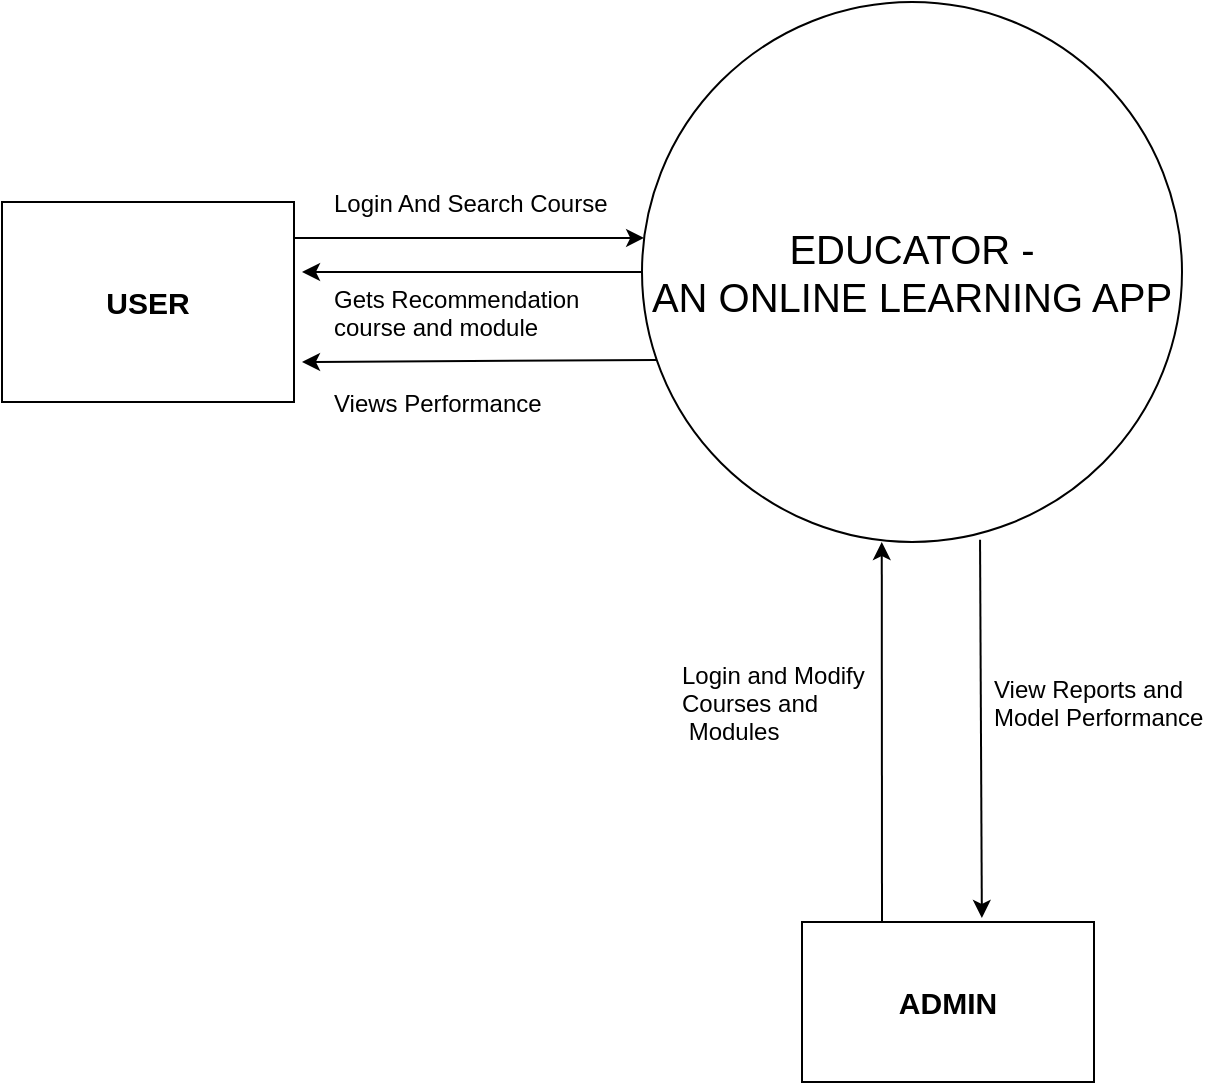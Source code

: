<mxfile version="16.6.4" type="device"><diagram id="InmQZksEpwci2z6U8IEH" name="Page-1"><mxGraphModel dx="2249" dy="739" grid="1" gridSize="10" guides="1" tooltips="1" connect="1" arrows="1" fold="1" page="1" pageScale="1" pageWidth="827" pageHeight="1169" math="0" shadow="0"><root><mxCell id="0"/><mxCell id="1" parent="0"/><mxCell id="37aj3tq4VznlIKo-cBmr-1" value="&lt;font style=&quot;font-size: 20px&quot;&gt;EDUCATOR - &lt;br&gt;AN ONLINE LEARNING APP&lt;/font&gt;" style="ellipse;whiteSpace=wrap;html=1;aspect=fixed;" vertex="1" parent="1"><mxGeometry x="290" y="160" width="270" height="270" as="geometry"/></mxCell><mxCell id="37aj3tq4VznlIKo-cBmr-3" value="&lt;b&gt;&lt;font style=&quot;font-size: 15px&quot;&gt;ADMIN&lt;/font&gt;&lt;/b&gt;" style="rounded=0;whiteSpace=wrap;html=1;" vertex="1" parent="1"><mxGeometry x="370" y="620" width="146" height="80" as="geometry"/></mxCell><mxCell id="37aj3tq4VznlIKo-cBmr-4" value="&lt;b&gt;&lt;font style=&quot;font-size: 15px&quot;&gt;USER&lt;/font&gt;&lt;/b&gt;" style="rounded=0;whiteSpace=wrap;html=1;" vertex="1" parent="1"><mxGeometry x="-30" y="260" width="146" height="100" as="geometry"/></mxCell><mxCell id="37aj3tq4VznlIKo-cBmr-6" value="Login And Search Course" style="text;strokeColor=none;fillColor=none;align=left;verticalAlign=middle;spacingLeft=4;spacingRight=4;overflow=hidden;points=[[0,0.5],[1,0.5]];portConstraint=eastwest;rotatable=0;fontSize=12;" vertex="1" parent="1"><mxGeometry x="130" y="250" width="150" height="20" as="geometry"/></mxCell><mxCell id="37aj3tq4VznlIKo-cBmr-7" value="" style="endArrow=classic;html=1;rounded=0;fontSize=12;exitX=0;exitY=0.5;exitDx=0;exitDy=0;" edge="1" parent="1" source="37aj3tq4VznlIKo-cBmr-1"><mxGeometry width="50" height="50" relative="1" as="geometry"><mxPoint x="390" y="380" as="sourcePoint"/><mxPoint x="120" y="295" as="targetPoint"/></mxGeometry></mxCell><mxCell id="37aj3tq4VznlIKo-cBmr-8" value="Gets Recommendation &#10;course and module" style="text;strokeColor=none;fillColor=none;align=left;verticalAlign=middle;spacingLeft=4;spacingRight=4;overflow=hidden;points=[[0,0.5],[1,0.5]];portConstraint=eastwest;rotatable=0;fontSize=12;" vertex="1" parent="1"><mxGeometry x="130" y="300" width="150" height="30" as="geometry"/></mxCell><mxCell id="37aj3tq4VznlIKo-cBmr-9" value="" style="endArrow=classic;html=1;rounded=0;fontSize=12;exitX=1;exitY=0.18;exitDx=0;exitDy=0;exitPerimeter=0;entryX=0.004;entryY=0.437;entryDx=0;entryDy=0;entryPerimeter=0;" edge="1" parent="1" source="37aj3tq4VznlIKo-cBmr-4" target="37aj3tq4VznlIKo-cBmr-1"><mxGeometry width="50" height="50" relative="1" as="geometry"><mxPoint x="390" y="380" as="sourcePoint"/><mxPoint x="440" y="330" as="targetPoint"/></mxGeometry></mxCell><mxCell id="37aj3tq4VznlIKo-cBmr-10" value="" style="endArrow=classic;html=1;rounded=0;fontSize=12;exitX=0.026;exitY=0.663;exitDx=0;exitDy=0;exitPerimeter=0;" edge="1" parent="1" source="37aj3tq4VznlIKo-cBmr-1"><mxGeometry width="50" height="50" relative="1" as="geometry"><mxPoint x="390" y="380" as="sourcePoint"/><mxPoint x="120" y="340" as="targetPoint"/></mxGeometry></mxCell><mxCell id="37aj3tq4VznlIKo-cBmr-12" value="Views Performance" style="text;strokeColor=none;fillColor=none;align=left;verticalAlign=middle;spacingLeft=4;spacingRight=4;overflow=hidden;points=[[0,0.5],[1,0.5]];portConstraint=eastwest;rotatable=0;fontSize=12;" vertex="1" parent="1"><mxGeometry x="130" y="350" width="150" height="20" as="geometry"/></mxCell><mxCell id="37aj3tq4VznlIKo-cBmr-13" value="" style="endArrow=classic;html=1;rounded=0;fontSize=12;entryX=0.444;entryY=1;entryDx=0;entryDy=0;entryPerimeter=0;" edge="1" parent="1" target="37aj3tq4VznlIKo-cBmr-1"><mxGeometry width="50" height="50" relative="1" as="geometry"><mxPoint x="410" y="620" as="sourcePoint"/><mxPoint x="440" y="330" as="targetPoint"/></mxGeometry></mxCell><mxCell id="37aj3tq4VznlIKo-cBmr-14" value="" style="endArrow=classic;html=1;rounded=0;fontSize=12;exitX=0.626;exitY=0.996;exitDx=0;exitDy=0;exitPerimeter=0;entryX=0.616;entryY=-0.025;entryDx=0;entryDy=0;entryPerimeter=0;" edge="1" parent="1" source="37aj3tq4VznlIKo-cBmr-1" target="37aj3tq4VznlIKo-cBmr-3"><mxGeometry width="50" height="50" relative="1" as="geometry"><mxPoint x="390" y="380" as="sourcePoint"/><mxPoint x="440" y="330" as="targetPoint"/></mxGeometry></mxCell><mxCell id="37aj3tq4VznlIKo-cBmr-16" value="Login and Modify &#10;Courses and&#10; Modules" style="text;strokeColor=none;fillColor=none;align=left;verticalAlign=middle;spacingLeft=4;spacingRight=4;overflow=hidden;points=[[0,0.5],[1,0.5]];portConstraint=eastwest;rotatable=0;fontSize=12;" vertex="1" parent="1"><mxGeometry x="304" y="480" width="110" height="60" as="geometry"/></mxCell><mxCell id="37aj3tq4VznlIKo-cBmr-18" value="View Reports and &#10;Model Performance" style="text;strokeColor=none;fillColor=none;align=left;verticalAlign=middle;spacingLeft=4;spacingRight=4;overflow=hidden;points=[[0,0.5],[1,0.5]];portConstraint=eastwest;rotatable=0;fontSize=12;" vertex="1" parent="1"><mxGeometry x="460" y="480" width="120" height="60" as="geometry"/></mxCell></root></mxGraphModel></diagram></mxfile>